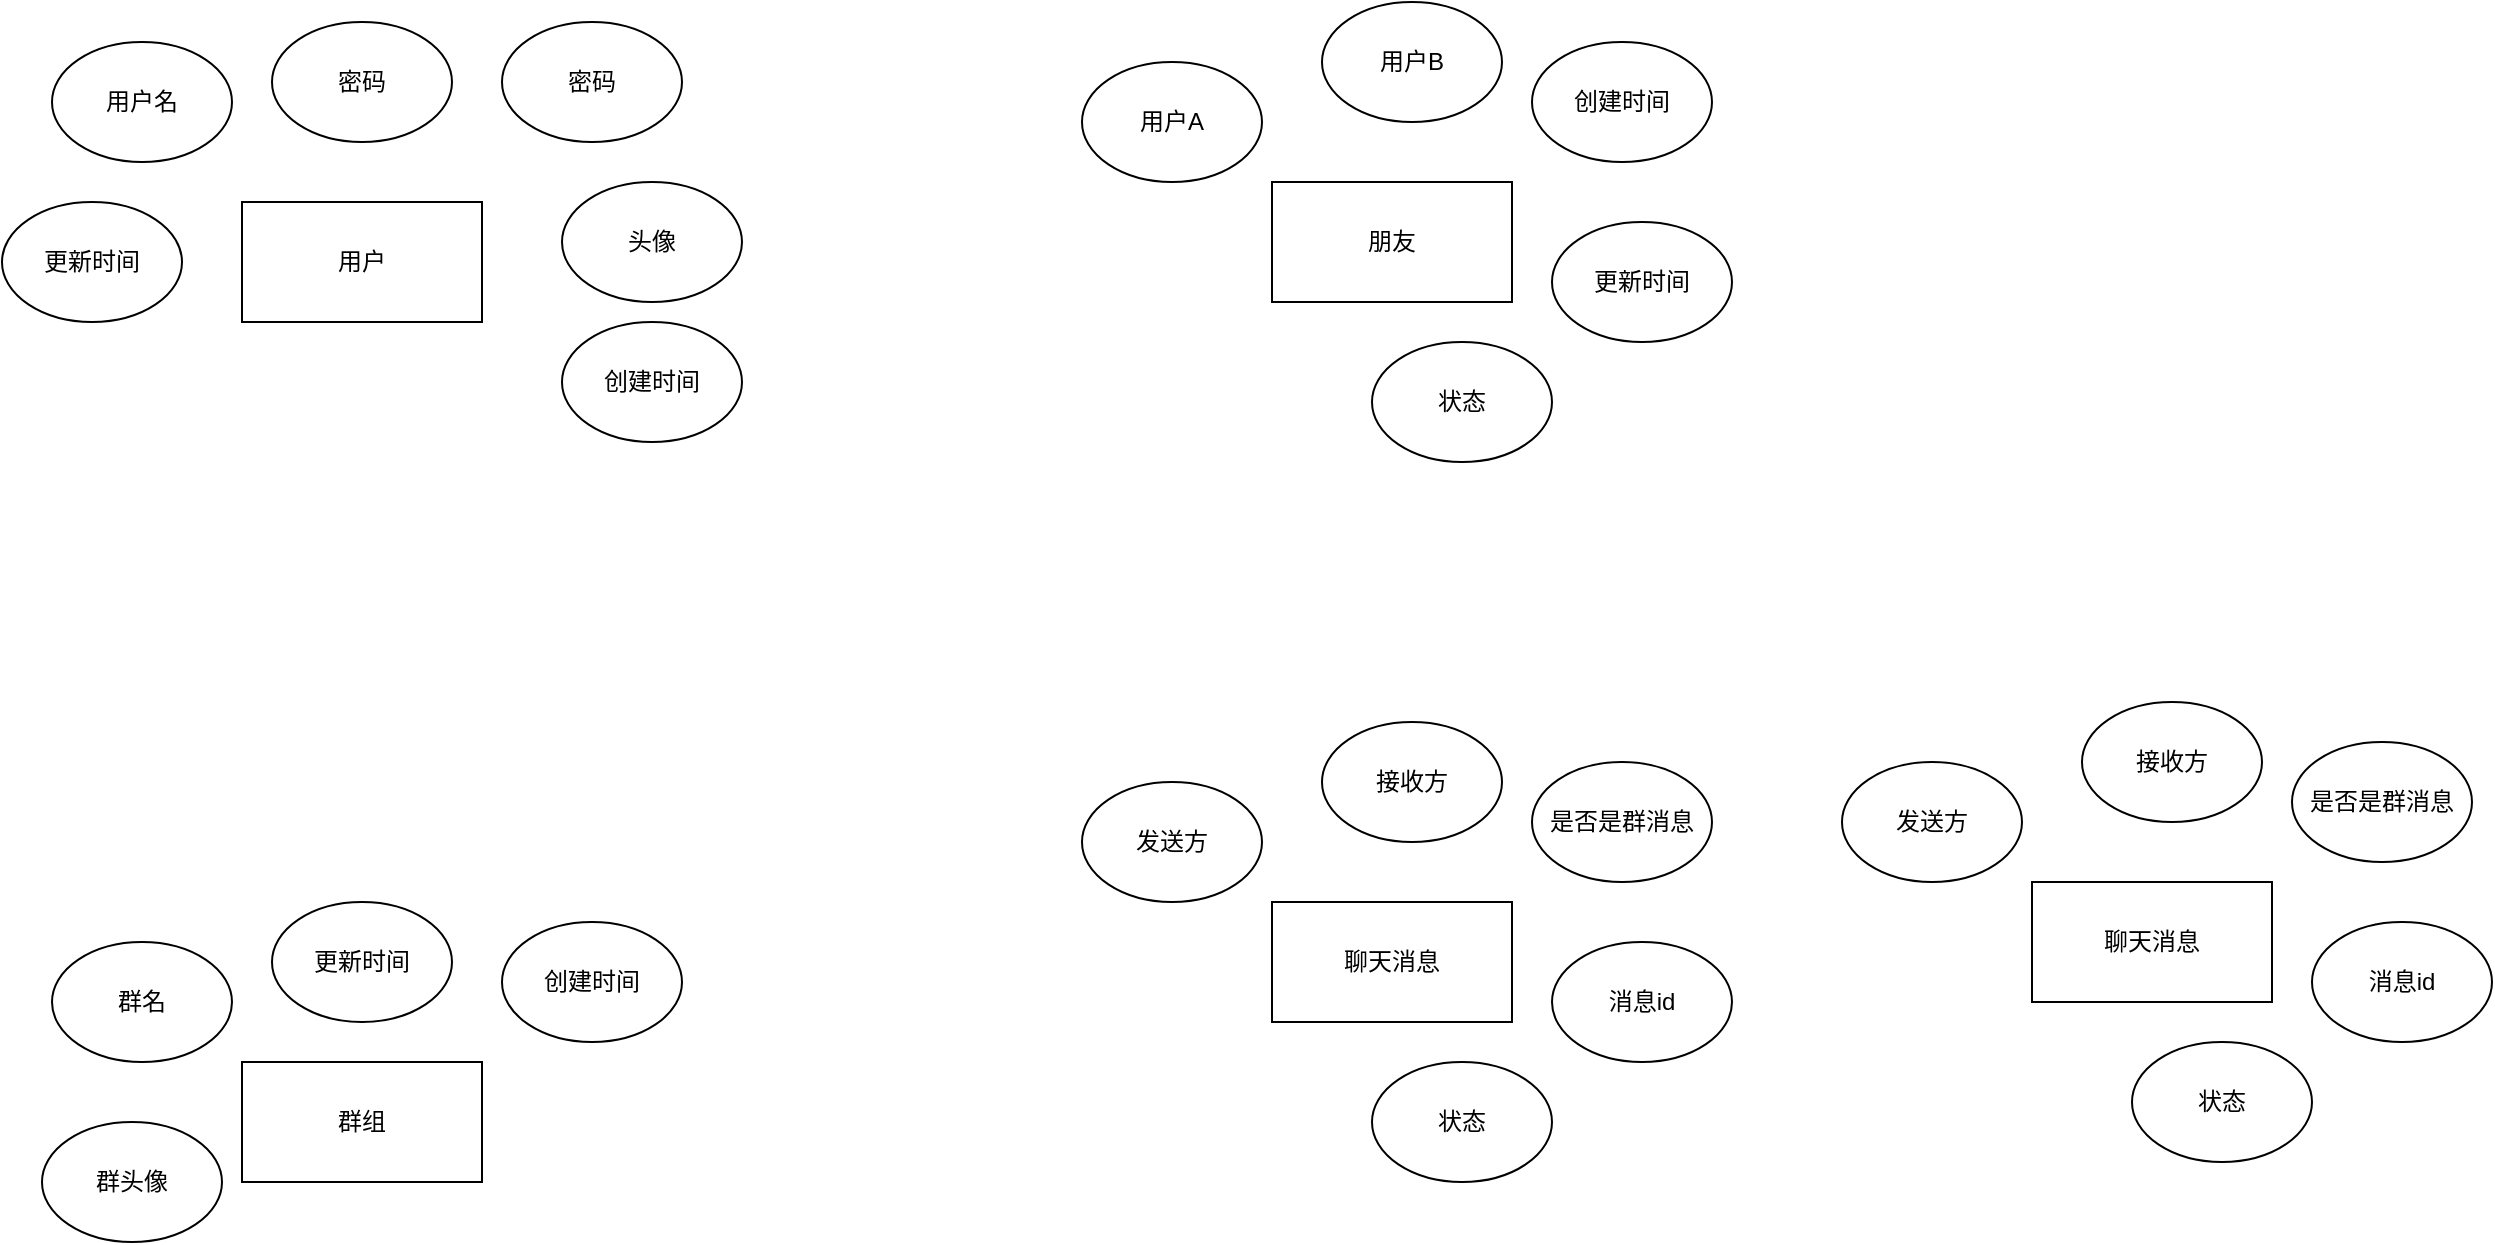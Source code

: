 <mxfile version="14.5.7" type="github">
  <diagram id="R2lEEEUBdFMjLlhIrx00" name="Page-1">
    <mxGraphModel dx="1697" dy="919" grid="1" gridSize="10" guides="1" tooltips="1" connect="1" arrows="1" fold="1" page="1" pageScale="1" pageWidth="850" pageHeight="1100" math="0" shadow="0" extFonts="Permanent Marker^https://fonts.googleapis.com/css?family=Permanent+Marker">
      <root>
        <mxCell id="0" />
        <mxCell id="1" parent="0" />
        <mxCell id="rfzxkzYXNz0C6N27dNwW-1" value="用户" style="rounded=0;whiteSpace=wrap;html=1;" parent="1" vertex="1">
          <mxGeometry x="190" y="150" width="120" height="60" as="geometry" />
        </mxCell>
        <mxCell id="rfzxkzYXNz0C6N27dNwW-2" value="用户名" style="ellipse;whiteSpace=wrap;html=1;" parent="1" vertex="1">
          <mxGeometry x="95" y="70" width="90" height="60" as="geometry" />
        </mxCell>
        <mxCell id="rfzxkzYXNz0C6N27dNwW-4" value="密码" style="ellipse;whiteSpace=wrap;html=1;" parent="1" vertex="1">
          <mxGeometry x="205" y="60" width="90" height="60" as="geometry" />
        </mxCell>
        <mxCell id="rfzxkzYXNz0C6N27dNwW-5" value="密码" style="ellipse;whiteSpace=wrap;html=1;" parent="1" vertex="1">
          <mxGeometry x="320" y="60" width="90" height="60" as="geometry" />
        </mxCell>
        <mxCell id="rfzxkzYXNz0C6N27dNwW-6" value="群组" style="rounded=0;whiteSpace=wrap;html=1;" parent="1" vertex="1">
          <mxGeometry x="190" y="580" width="120" height="60" as="geometry" />
        </mxCell>
        <mxCell id="rfzxkzYXNz0C6N27dNwW-7" value="群名" style="ellipse;whiteSpace=wrap;html=1;" parent="1" vertex="1">
          <mxGeometry x="95" y="520" width="90" height="60" as="geometry" />
        </mxCell>
        <mxCell id="rfzxkzYXNz0C6N27dNwW-10" value="创建时间" style="ellipse;whiteSpace=wrap;html=1;" parent="1" vertex="1">
          <mxGeometry x="350" y="210" width="90" height="60" as="geometry" />
        </mxCell>
        <mxCell id="rfzxkzYXNz0C6N27dNwW-11" value="更新时间" style="ellipse;whiteSpace=wrap;html=1;" parent="1" vertex="1">
          <mxGeometry x="70" y="150" width="90" height="60" as="geometry" />
        </mxCell>
        <mxCell id="rfzxkzYXNz0C6N27dNwW-14" value="创建时间" style="ellipse;whiteSpace=wrap;html=1;" parent="1" vertex="1">
          <mxGeometry x="320" y="510" width="90" height="60" as="geometry" />
        </mxCell>
        <mxCell id="rfzxkzYXNz0C6N27dNwW-15" value="更新时间" style="ellipse;whiteSpace=wrap;html=1;" parent="1" vertex="1">
          <mxGeometry x="205" y="500" width="90" height="60" as="geometry" />
        </mxCell>
        <mxCell id="rfzxkzYXNz0C6N27dNwW-17" value="群头像" style="ellipse;whiteSpace=wrap;html=1;" parent="1" vertex="1">
          <mxGeometry x="90" y="610" width="90" height="60" as="geometry" />
        </mxCell>
        <mxCell id="rfzxkzYXNz0C6N27dNwW-18" value="头像" style="ellipse;whiteSpace=wrap;html=1;" parent="1" vertex="1">
          <mxGeometry x="350" y="140" width="90" height="60" as="geometry" />
        </mxCell>
        <mxCell id="rfzxkzYXNz0C6N27dNwW-19" value="朋友" style="rounded=0;whiteSpace=wrap;html=1;" parent="1" vertex="1">
          <mxGeometry x="705" y="140" width="120" height="60" as="geometry" />
        </mxCell>
        <mxCell id="rfzxkzYXNz0C6N27dNwW-20" value="用户A" style="ellipse;whiteSpace=wrap;html=1;" parent="1" vertex="1">
          <mxGeometry x="610" y="80" width="90" height="60" as="geometry" />
        </mxCell>
        <mxCell id="rfzxkzYXNz0C6N27dNwW-21" value="用户B" style="ellipse;whiteSpace=wrap;html=1;" parent="1" vertex="1">
          <mxGeometry x="730" y="50" width="90" height="60" as="geometry" />
        </mxCell>
        <mxCell id="rfzxkzYXNz0C6N27dNwW-22" value="创建时间" style="ellipse;whiteSpace=wrap;html=1;" parent="1" vertex="1">
          <mxGeometry x="835" y="70" width="90" height="60" as="geometry" />
        </mxCell>
        <mxCell id="rfzxkzYXNz0C6N27dNwW-23" value="更新时间" style="ellipse;whiteSpace=wrap;html=1;" parent="1" vertex="1">
          <mxGeometry x="845" y="160" width="90" height="60" as="geometry" />
        </mxCell>
        <mxCell id="rfzxkzYXNz0C6N27dNwW-25" value="状态" style="ellipse;whiteSpace=wrap;html=1;" parent="1" vertex="1">
          <mxGeometry x="755" y="220" width="90" height="60" as="geometry" />
        </mxCell>
        <mxCell id="rfzxkzYXNz0C6N27dNwW-26" value="聊天消息" style="rounded=0;whiteSpace=wrap;html=1;" parent="1" vertex="1">
          <mxGeometry x="705" y="500" width="120" height="60" as="geometry" />
        </mxCell>
        <mxCell id="rfzxkzYXNz0C6N27dNwW-27" value="发送方" style="ellipse;whiteSpace=wrap;html=1;" parent="1" vertex="1">
          <mxGeometry x="610" y="440" width="90" height="60" as="geometry" />
        </mxCell>
        <mxCell id="rfzxkzYXNz0C6N27dNwW-28" value="接收方" style="ellipse;whiteSpace=wrap;html=1;" parent="1" vertex="1">
          <mxGeometry x="730" y="410" width="90" height="60" as="geometry" />
        </mxCell>
        <mxCell id="rfzxkzYXNz0C6N27dNwW-29" value="是否是群消息" style="ellipse;whiteSpace=wrap;html=1;" parent="1" vertex="1">
          <mxGeometry x="835" y="430" width="90" height="60" as="geometry" />
        </mxCell>
        <mxCell id="rfzxkzYXNz0C6N27dNwW-30" value="消息id" style="ellipse;whiteSpace=wrap;html=1;" parent="1" vertex="1">
          <mxGeometry x="845" y="520" width="90" height="60" as="geometry" />
        </mxCell>
        <mxCell id="rfzxkzYXNz0C6N27dNwW-31" value="状态" style="ellipse;whiteSpace=wrap;html=1;" parent="1" vertex="1">
          <mxGeometry x="755" y="580" width="90" height="60" as="geometry" />
        </mxCell>
        <mxCell id="_YOtzz9naKi3cMkrxV0r-1" value="聊天消息" style="rounded=0;whiteSpace=wrap;html=1;" vertex="1" parent="1">
          <mxGeometry x="1085" y="490" width="120" height="60" as="geometry" />
        </mxCell>
        <mxCell id="_YOtzz9naKi3cMkrxV0r-2" value="发送方" style="ellipse;whiteSpace=wrap;html=1;" vertex="1" parent="1">
          <mxGeometry x="990" y="430" width="90" height="60" as="geometry" />
        </mxCell>
        <mxCell id="_YOtzz9naKi3cMkrxV0r-3" value="接收方" style="ellipse;whiteSpace=wrap;html=1;" vertex="1" parent="1">
          <mxGeometry x="1110" y="400" width="90" height="60" as="geometry" />
        </mxCell>
        <mxCell id="_YOtzz9naKi3cMkrxV0r-4" value="是否是群消息" style="ellipse;whiteSpace=wrap;html=1;" vertex="1" parent="1">
          <mxGeometry x="1215" y="420" width="90" height="60" as="geometry" />
        </mxCell>
        <mxCell id="_YOtzz9naKi3cMkrxV0r-5" value="消息id" style="ellipse;whiteSpace=wrap;html=1;" vertex="1" parent="1">
          <mxGeometry x="1225" y="510" width="90" height="60" as="geometry" />
        </mxCell>
        <mxCell id="_YOtzz9naKi3cMkrxV0r-6" value="状态" style="ellipse;whiteSpace=wrap;html=1;" vertex="1" parent="1">
          <mxGeometry x="1135" y="570" width="90" height="60" as="geometry" />
        </mxCell>
      </root>
    </mxGraphModel>
  </diagram>
</mxfile>
